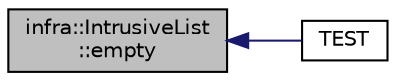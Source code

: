 digraph "infra::IntrusiveList::empty"
{
 // INTERACTIVE_SVG=YES
  edge [fontname="Helvetica",fontsize="10",labelfontname="Helvetica",labelfontsize="10"];
  node [fontname="Helvetica",fontsize="10",shape=record];
  rankdir="LR";
  Node39 [label="infra::IntrusiveList\l::empty",height=0.2,width=0.4,color="black", fillcolor="grey75", style="filled", fontcolor="black"];
  Node39 -> Node40 [dir="back",color="midnightblue",fontsize="10",style="solid",fontname="Helvetica"];
  Node40 [label="TEST",height=0.2,width=0.4,color="black", fillcolor="white", style="filled",URL="$de/d0a/_test_intrusive_list_8cpp.html#a3a8fa8ac6d09528152213338b17c68e6"];
}
